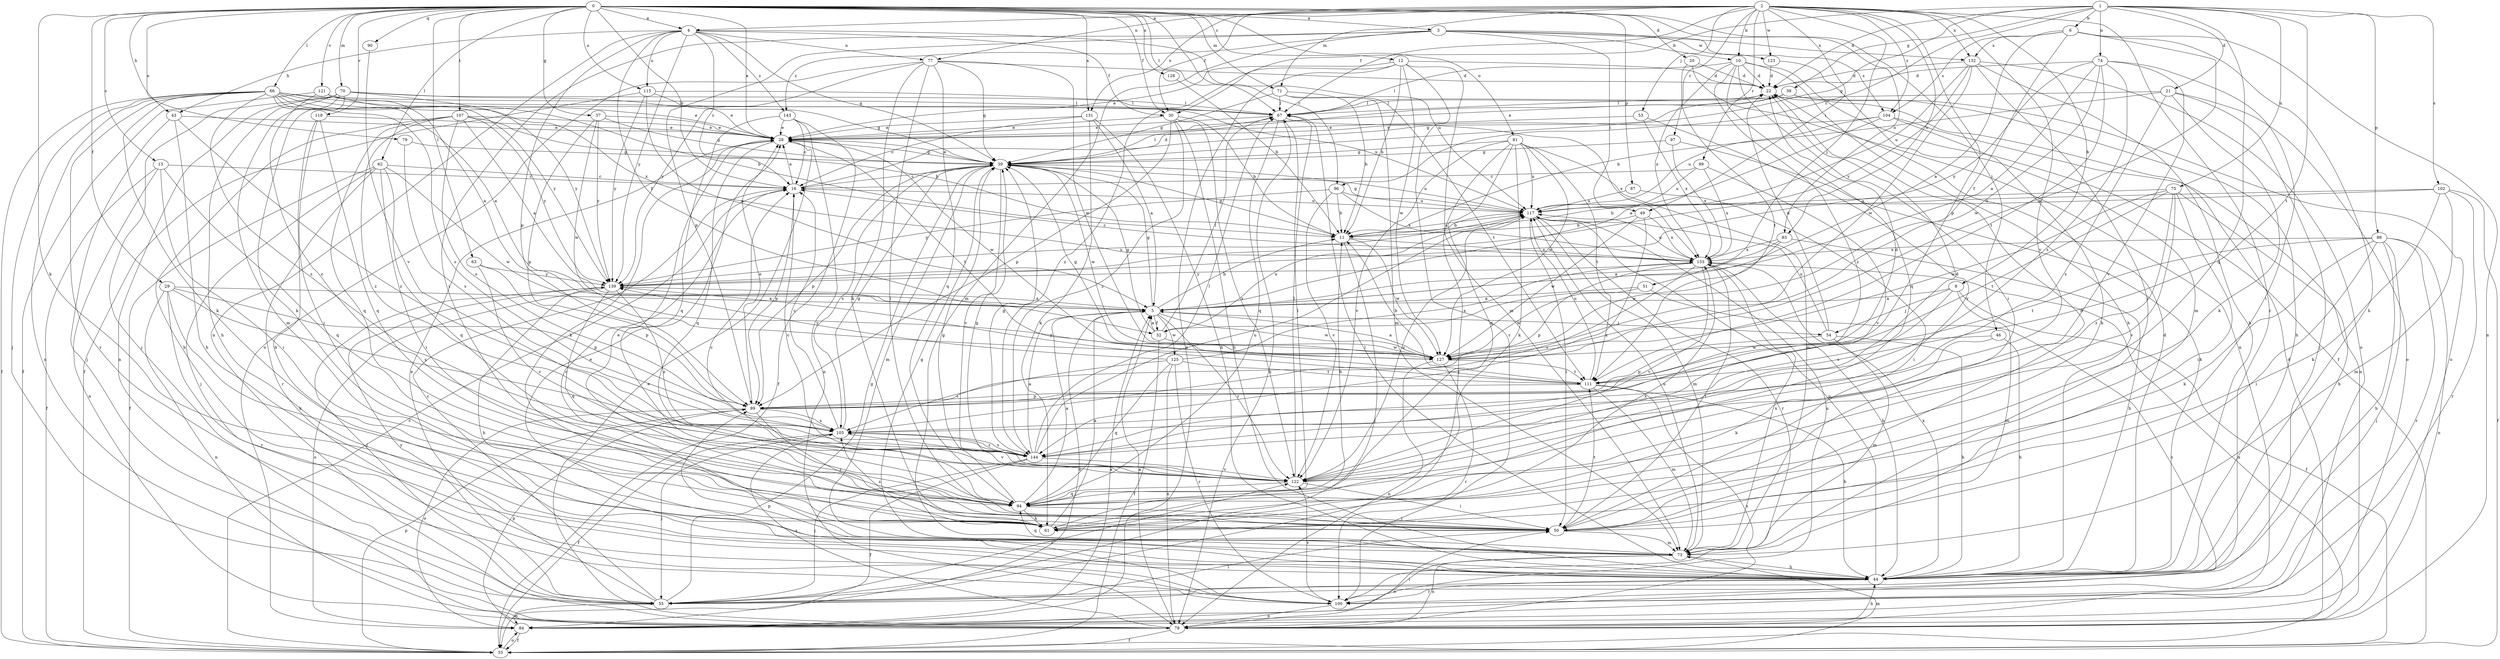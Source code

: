 strict digraph  {
0;
1;
2;
3;
4;
5;
6;
8;
10;
11;
12;
13;
16;
20;
21;
22;
28;
29;
30;
32;
33;
37;
38;
39;
43;
44;
46;
49;
50;
51;
53;
54;
55;
61;
62;
63;
66;
67;
70;
71;
73;
74;
75;
77;
78;
79;
81;
83;
84;
87;
88;
89;
90;
94;
96;
97;
99;
100;
102;
104;
105;
107;
111;
115;
117;
118;
121;
122;
123;
125;
127;
128;
131;
132;
133;
139;
143;
144;
0 -> 3  [label=a];
0 -> 4  [label=a];
0 -> 12  [label=c];
0 -> 13  [label=c];
0 -> 16  [label=c];
0 -> 20  [label=d];
0 -> 28  [label=e];
0 -> 29  [label=f];
0 -> 30  [label=f];
0 -> 37  [label=g];
0 -> 43  [label=h];
0 -> 46  [label=i];
0 -> 61  [label=k];
0 -> 62  [label=l];
0 -> 63  [label=l];
0 -> 66  [label=l];
0 -> 67  [label=l];
0 -> 70  [label=m];
0 -> 71  [label=m];
0 -> 79  [label=o];
0 -> 81  [label=o];
0 -> 83  [label=o];
0 -> 87  [label=p];
0 -> 90  [label=q];
0 -> 96  [label=r];
0 -> 107  [label=t];
0 -> 115  [label=u];
0 -> 118  [label=v];
0 -> 121  [label=v];
0 -> 128  [label=x];
0 -> 131  [label=x];
1 -> 6  [label=b];
1 -> 21  [label=d];
1 -> 22  [label=d];
1 -> 30  [label=f];
1 -> 38  [label=g];
1 -> 39  [label=g];
1 -> 74  [label=n];
1 -> 75  [label=n];
1 -> 88  [label=p];
1 -> 94  [label=q];
1 -> 96  [label=r];
1 -> 102  [label=s];
1 -> 111  [label=t];
2 -> 4  [label=a];
2 -> 8  [label=b];
2 -> 10  [label=b];
2 -> 30  [label=f];
2 -> 49  [label=i];
2 -> 51  [label=j];
2 -> 53  [label=j];
2 -> 67  [label=l];
2 -> 71  [label=m];
2 -> 77  [label=n];
2 -> 83  [label=o];
2 -> 89  [label=p];
2 -> 97  [label=r];
2 -> 99  [label=r];
2 -> 100  [label=r];
2 -> 104  [label=s];
2 -> 122  [label=v];
2 -> 123  [label=w];
2 -> 131  [label=x];
2 -> 132  [label=x];
3 -> 10  [label=b];
3 -> 49  [label=i];
3 -> 50  [label=i];
3 -> 73  [label=m];
3 -> 89  [label=p];
3 -> 104  [label=s];
3 -> 123  [label=w];
3 -> 132  [label=x];
3 -> 143  [label=z];
4 -> 16  [label=c];
4 -> 30  [label=f];
4 -> 32  [label=f];
4 -> 39  [label=g];
4 -> 43  [label=h];
4 -> 77  [label=n];
4 -> 78  [label=n];
4 -> 89  [label=p];
4 -> 115  [label=u];
4 -> 117  [label=u];
4 -> 139  [label=y];
4 -> 143  [label=z];
5 -> 11  [label=b];
5 -> 32  [label=f];
5 -> 39  [label=g];
5 -> 54  [label=j];
5 -> 84  [label=o];
5 -> 125  [label=w];
5 -> 127  [label=w];
5 -> 122  [label=r];
6 -> 5  [label=a];
6 -> 32  [label=f];
6 -> 44  [label=h];
6 -> 78  [label=n];
6 -> 104  [label=s];
6 -> 127  [label=w];
6 -> 132  [label=x];
8 -> 5  [label=a];
8 -> 33  [label=f];
8 -> 54  [label=j];
8 -> 73  [label=m];
8 -> 105  [label=s];
10 -> 22  [label=d];
10 -> 33  [label=f];
10 -> 44  [label=h];
10 -> 50  [label=i];
10 -> 67  [label=l];
10 -> 94  [label=q];
10 -> 133  [label=x];
10 -> 144  [label=z];
11 -> 39  [label=g];
11 -> 55  [label=j];
11 -> 117  [label=u];
11 -> 127  [label=w];
11 -> 133  [label=x];
12 -> 11  [label=b];
12 -> 22  [label=d];
12 -> 28  [label=e];
12 -> 73  [label=m];
12 -> 84  [label=o];
12 -> 100  [label=r];
12 -> 127  [label=w];
12 -> 144  [label=z];
13 -> 16  [label=c];
13 -> 33  [label=f];
13 -> 50  [label=i];
13 -> 78  [label=n];
13 -> 94  [label=q];
16 -> 22  [label=d];
16 -> 28  [label=e];
16 -> 89  [label=p];
16 -> 117  [label=u];
20 -> 22  [label=d];
20 -> 78  [label=n];
20 -> 111  [label=t];
21 -> 11  [label=b];
21 -> 55  [label=j];
21 -> 61  [label=k];
21 -> 67  [label=l];
21 -> 84  [label=o];
21 -> 144  [label=z];
22 -> 67  [label=l];
28 -> 39  [label=g];
28 -> 61  [label=k];
28 -> 94  [label=q];
28 -> 111  [label=t];
28 -> 127  [label=w];
29 -> 5  [label=a];
29 -> 61  [label=k];
29 -> 78  [label=n];
29 -> 89  [label=p];
29 -> 100  [label=r];
29 -> 105  [label=s];
30 -> 11  [label=b];
30 -> 28  [label=e];
30 -> 44  [label=h];
30 -> 89  [label=p];
30 -> 122  [label=v];
30 -> 144  [label=z];
32 -> 5  [label=a];
32 -> 33  [label=f];
32 -> 39  [label=g];
32 -> 67  [label=l];
32 -> 117  [label=u];
32 -> 127  [label=w];
33 -> 16  [label=c];
33 -> 73  [label=m];
33 -> 84  [label=o];
33 -> 89  [label=p];
33 -> 133  [label=x];
37 -> 28  [label=e];
37 -> 39  [label=g];
37 -> 89  [label=p];
37 -> 127  [label=w];
37 -> 139  [label=y];
38 -> 28  [label=e];
38 -> 39  [label=g];
38 -> 44  [label=h];
38 -> 67  [label=l];
38 -> 84  [label=o];
39 -> 16  [label=c];
39 -> 28  [label=e];
39 -> 67  [label=l];
39 -> 73  [label=m];
39 -> 89  [label=p];
39 -> 105  [label=s];
39 -> 117  [label=u];
39 -> 122  [label=v];
39 -> 127  [label=w];
43 -> 28  [label=e];
43 -> 44  [label=h];
43 -> 55  [label=j];
43 -> 144  [label=z];
44 -> 22  [label=d];
44 -> 28  [label=e];
44 -> 55  [label=j];
44 -> 67  [label=l];
44 -> 100  [label=r];
44 -> 117  [label=u];
44 -> 133  [label=x];
46 -> 44  [label=h];
46 -> 61  [label=k];
46 -> 127  [label=w];
49 -> 11  [label=b];
49 -> 127  [label=w];
49 -> 133  [label=x];
49 -> 144  [label=z];
50 -> 22  [label=d];
50 -> 28  [label=e];
50 -> 73  [label=m];
50 -> 111  [label=t];
51 -> 5  [label=a];
51 -> 84  [label=o];
51 -> 127  [label=w];
53 -> 28  [label=e];
53 -> 122  [label=v];
53 -> 133  [label=x];
54 -> 22  [label=d];
54 -> 44  [label=h];
54 -> 73  [label=m];
54 -> 89  [label=p];
54 -> 117  [label=u];
55 -> 16  [label=c];
55 -> 28  [label=e];
55 -> 39  [label=g];
55 -> 50  [label=i];
55 -> 84  [label=o];
55 -> 122  [label=v];
55 -> 139  [label=y];
61 -> 5  [label=a];
61 -> 105  [label=s];
61 -> 133  [label=x];
62 -> 16  [label=c];
62 -> 33  [label=f];
62 -> 50  [label=i];
62 -> 55  [label=j];
62 -> 94  [label=q];
62 -> 100  [label=r];
62 -> 127  [label=w];
63 -> 89  [label=p];
63 -> 122  [label=v];
63 -> 139  [label=y];
66 -> 5  [label=a];
66 -> 11  [label=b];
66 -> 33  [label=f];
66 -> 55  [label=j];
66 -> 61  [label=k];
66 -> 67  [label=l];
66 -> 78  [label=n];
66 -> 100  [label=r];
66 -> 105  [label=s];
66 -> 117  [label=u];
66 -> 133  [label=x];
66 -> 139  [label=y];
66 -> 144  [label=z];
67 -> 28  [label=e];
67 -> 78  [label=n];
67 -> 94  [label=q];
67 -> 133  [label=x];
70 -> 28  [label=e];
70 -> 44  [label=h];
70 -> 55  [label=j];
70 -> 61  [label=k];
70 -> 67  [label=l];
70 -> 73  [label=m];
70 -> 78  [label=n];
70 -> 139  [label=y];
71 -> 11  [label=b];
71 -> 39  [label=g];
71 -> 67  [label=l];
71 -> 73  [label=m];
71 -> 111  [label=t];
73 -> 16  [label=c];
73 -> 39  [label=g];
73 -> 44  [label=h];
73 -> 78  [label=n];
73 -> 84  [label=o];
73 -> 94  [label=q];
73 -> 117  [label=u];
73 -> 133  [label=x];
74 -> 5  [label=a];
74 -> 22  [label=d];
74 -> 50  [label=i];
74 -> 105  [label=s];
74 -> 111  [label=t];
74 -> 122  [label=v];
74 -> 127  [label=w];
74 -> 139  [label=y];
75 -> 44  [label=h];
75 -> 50  [label=i];
75 -> 111  [label=t];
75 -> 117  [label=u];
75 -> 122  [label=v];
75 -> 127  [label=w];
75 -> 144  [label=z];
77 -> 22  [label=d];
77 -> 39  [label=g];
77 -> 50  [label=i];
77 -> 61  [label=k];
77 -> 84  [label=o];
77 -> 94  [label=q];
77 -> 127  [label=w];
77 -> 139  [label=y];
78 -> 5  [label=a];
78 -> 22  [label=d];
78 -> 28  [label=e];
78 -> 33  [label=f];
78 -> 44  [label=h];
78 -> 50  [label=i];
78 -> 105  [label=s];
79 -> 39  [label=g];
79 -> 105  [label=s];
81 -> 39  [label=g];
81 -> 55  [label=j];
81 -> 61  [label=k];
81 -> 73  [label=m];
81 -> 94  [label=q];
81 -> 111  [label=t];
81 -> 117  [label=u];
81 -> 122  [label=v];
81 -> 127  [label=w];
83 -> 5  [label=a];
83 -> 44  [label=h];
83 -> 127  [label=w];
83 -> 133  [label=x];
84 -> 5  [label=a];
84 -> 33  [label=f];
84 -> 89  [label=p];
87 -> 50  [label=i];
87 -> 117  [label=u];
88 -> 44  [label=h];
88 -> 50  [label=i];
88 -> 55  [label=j];
88 -> 61  [label=k];
88 -> 78  [label=n];
88 -> 100  [label=r];
88 -> 111  [label=t];
88 -> 133  [label=x];
89 -> 22  [label=d];
89 -> 28  [label=e];
89 -> 50  [label=i];
89 -> 84  [label=o];
89 -> 105  [label=s];
90 -> 122  [label=v];
94 -> 5  [label=a];
94 -> 11  [label=b];
94 -> 16  [label=c];
94 -> 39  [label=g];
94 -> 50  [label=i];
94 -> 61  [label=k];
94 -> 67  [label=l];
96 -> 11  [label=b];
96 -> 117  [label=u];
96 -> 122  [label=v];
96 -> 133  [label=x];
96 -> 139  [label=y];
97 -> 39  [label=g];
97 -> 44  [label=h];
97 -> 133  [label=x];
99 -> 16  [label=c];
99 -> 117  [label=u];
99 -> 122  [label=v];
99 -> 133  [label=x];
100 -> 78  [label=n];
100 -> 89  [label=p];
100 -> 117  [label=u];
100 -> 122  [label=v];
102 -> 11  [label=b];
102 -> 33  [label=f];
102 -> 61  [label=k];
102 -> 73  [label=m];
102 -> 100  [label=r];
102 -> 117  [label=u];
104 -> 5  [label=a];
104 -> 28  [label=e];
104 -> 61  [label=k];
104 -> 78  [label=n];
104 -> 117  [label=u];
105 -> 16  [label=c];
105 -> 33  [label=f];
105 -> 39  [label=g];
105 -> 55  [label=j];
105 -> 122  [label=v];
105 -> 144  [label=z];
107 -> 5  [label=a];
107 -> 11  [label=b];
107 -> 28  [label=e];
107 -> 44  [label=h];
107 -> 94  [label=q];
107 -> 105  [label=s];
107 -> 139  [label=y];
107 -> 144  [label=z];
111 -> 11  [label=b];
111 -> 44  [label=h];
111 -> 73  [label=m];
111 -> 78  [label=n];
111 -> 89  [label=p];
111 -> 117  [label=u];
111 -> 139  [label=y];
115 -> 5  [label=a];
115 -> 33  [label=f];
115 -> 39  [label=g];
115 -> 67  [label=l];
115 -> 139  [label=y];
117 -> 11  [label=b];
117 -> 39  [label=g];
117 -> 50  [label=i];
117 -> 73  [label=m];
117 -> 100  [label=r];
118 -> 28  [label=e];
118 -> 44  [label=h];
118 -> 50  [label=i];
118 -> 94  [label=q];
121 -> 5  [label=a];
121 -> 28  [label=e];
121 -> 33  [label=f];
121 -> 67  [label=l];
121 -> 144  [label=z];
122 -> 16  [label=c];
122 -> 39  [label=g];
122 -> 50  [label=i];
122 -> 67  [label=l];
122 -> 94  [label=q];
122 -> 117  [label=u];
123 -> 22  [label=d];
123 -> 73  [label=m];
125 -> 78  [label=n];
125 -> 94  [label=q];
125 -> 100  [label=r];
125 -> 105  [label=s];
125 -> 111  [label=t];
125 -> 133  [label=x];
125 -> 139  [label=y];
127 -> 5  [label=a];
127 -> 39  [label=g];
127 -> 78  [label=n];
127 -> 100  [label=r];
127 -> 111  [label=t];
128 -> 11  [label=b];
131 -> 5  [label=a];
131 -> 16  [label=c];
131 -> 28  [label=e];
131 -> 44  [label=h];
131 -> 61  [label=k];
132 -> 22  [label=d];
132 -> 44  [label=h];
132 -> 50  [label=i];
132 -> 84  [label=o];
132 -> 117  [label=u];
132 -> 127  [label=w];
132 -> 139  [label=y];
133 -> 16  [label=c];
133 -> 44  [label=h];
133 -> 50  [label=i];
133 -> 89  [label=p];
133 -> 105  [label=s];
133 -> 117  [label=u];
133 -> 122  [label=v];
133 -> 139  [label=y];
139 -> 5  [label=a];
139 -> 44  [label=h];
139 -> 55  [label=j];
139 -> 84  [label=o];
139 -> 94  [label=q];
139 -> 117  [label=u];
139 -> 144  [label=z];
143 -> 16  [label=c];
143 -> 28  [label=e];
143 -> 33  [label=f];
143 -> 78  [label=n];
143 -> 94  [label=q];
144 -> 5  [label=a];
144 -> 22  [label=d];
144 -> 33  [label=f];
144 -> 39  [label=g];
144 -> 55  [label=j];
144 -> 67  [label=l];
144 -> 105  [label=s];
144 -> 117  [label=u];
144 -> 122  [label=v];
}
